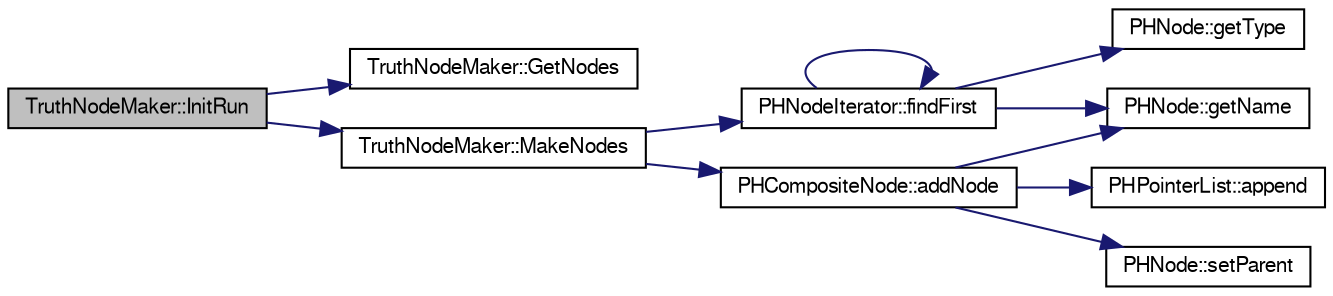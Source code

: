 digraph "TruthNodeMaker::InitRun"
{
  bgcolor="transparent";
  edge [fontname="FreeSans",fontsize="10",labelfontname="FreeSans",labelfontsize="10"];
  node [fontname="FreeSans",fontsize="10",shape=record];
  rankdir="LR";
  Node1 [label="TruthNodeMaker::InitRun",height=0.2,width=0.4,color="black", fillcolor="grey75", style="filled" fontcolor="black"];
  Node1 -> Node2 [color="midnightblue",fontsize="10",style="solid",fontname="FreeSans"];
  Node2 [label="TruthNodeMaker::GetNodes",height=0.2,width=0.4,color="black",URL="$dd/d44/classTruthNodeMaker.html#af39f150b2b5b443b1839ab3830f502cc"];
  Node1 -> Node3 [color="midnightblue",fontsize="10",style="solid",fontname="FreeSans"];
  Node3 [label="TruthNodeMaker::MakeNodes",height=0.2,width=0.4,color="black",URL="$dd/d44/classTruthNodeMaker.html#a9bb434771e07deebfdb6431278d509c6"];
  Node3 -> Node4 [color="midnightblue",fontsize="10",style="solid",fontname="FreeSans"];
  Node4 [label="PHNodeIterator::findFirst",height=0.2,width=0.4,color="black",URL="$d5/d07/classPHNodeIterator.html#aea98bf8619af59b1212a94fb32106baa"];
  Node4 -> Node4 [color="midnightblue",fontsize="10",style="solid",fontname="FreeSans"];
  Node4 -> Node5 [color="midnightblue",fontsize="10",style="solid",fontname="FreeSans"];
  Node5 [label="PHNode::getName",height=0.2,width=0.4,color="black",URL="$dc/d82/classPHNode.html#aca3576f926a4401eddc3d88bf0ce0de3"];
  Node4 -> Node6 [color="midnightblue",fontsize="10",style="solid",fontname="FreeSans"];
  Node6 [label="PHNode::getType",height=0.2,width=0.4,color="black",URL="$dc/d82/classPHNode.html#a4ab1f90aed955a652813bfe377087bda"];
  Node3 -> Node7 [color="midnightblue",fontsize="10",style="solid",fontname="FreeSans"];
  Node7 [label="PHCompositeNode::addNode",height=0.2,width=0.4,color="black",URL="$d5/dca/classPHCompositeNode.html#ac7dbf017614c324e218a001d729607bf"];
  Node7 -> Node8 [color="midnightblue",fontsize="10",style="solid",fontname="FreeSans"];
  Node8 [label="PHPointerList::append",height=0.2,width=0.4,color="black",URL="$d6/d86/classPHPointerList.html#af5fc4e6958b5b90c57bfb497566f503c"];
  Node7 -> Node5 [color="midnightblue",fontsize="10",style="solid",fontname="FreeSans"];
  Node7 -> Node9 [color="midnightblue",fontsize="10",style="solid",fontname="FreeSans"];
  Node9 [label="PHNode::setParent",height=0.2,width=0.4,color="black",URL="$dc/d82/classPHNode.html#adda2bd6cef2d5067bbe3016a990b7198"];
}
